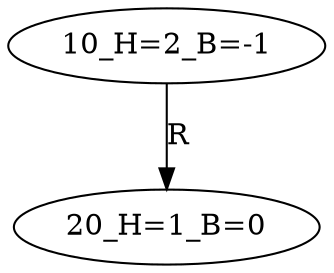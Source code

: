 digraph BiTreeBiTreeInsert {
"10_H=2_B=-1" -> {"20_H=1_B=0"} [label="R"]
"10_H=2_B=-1"
"20_H=1_B=0"
}
